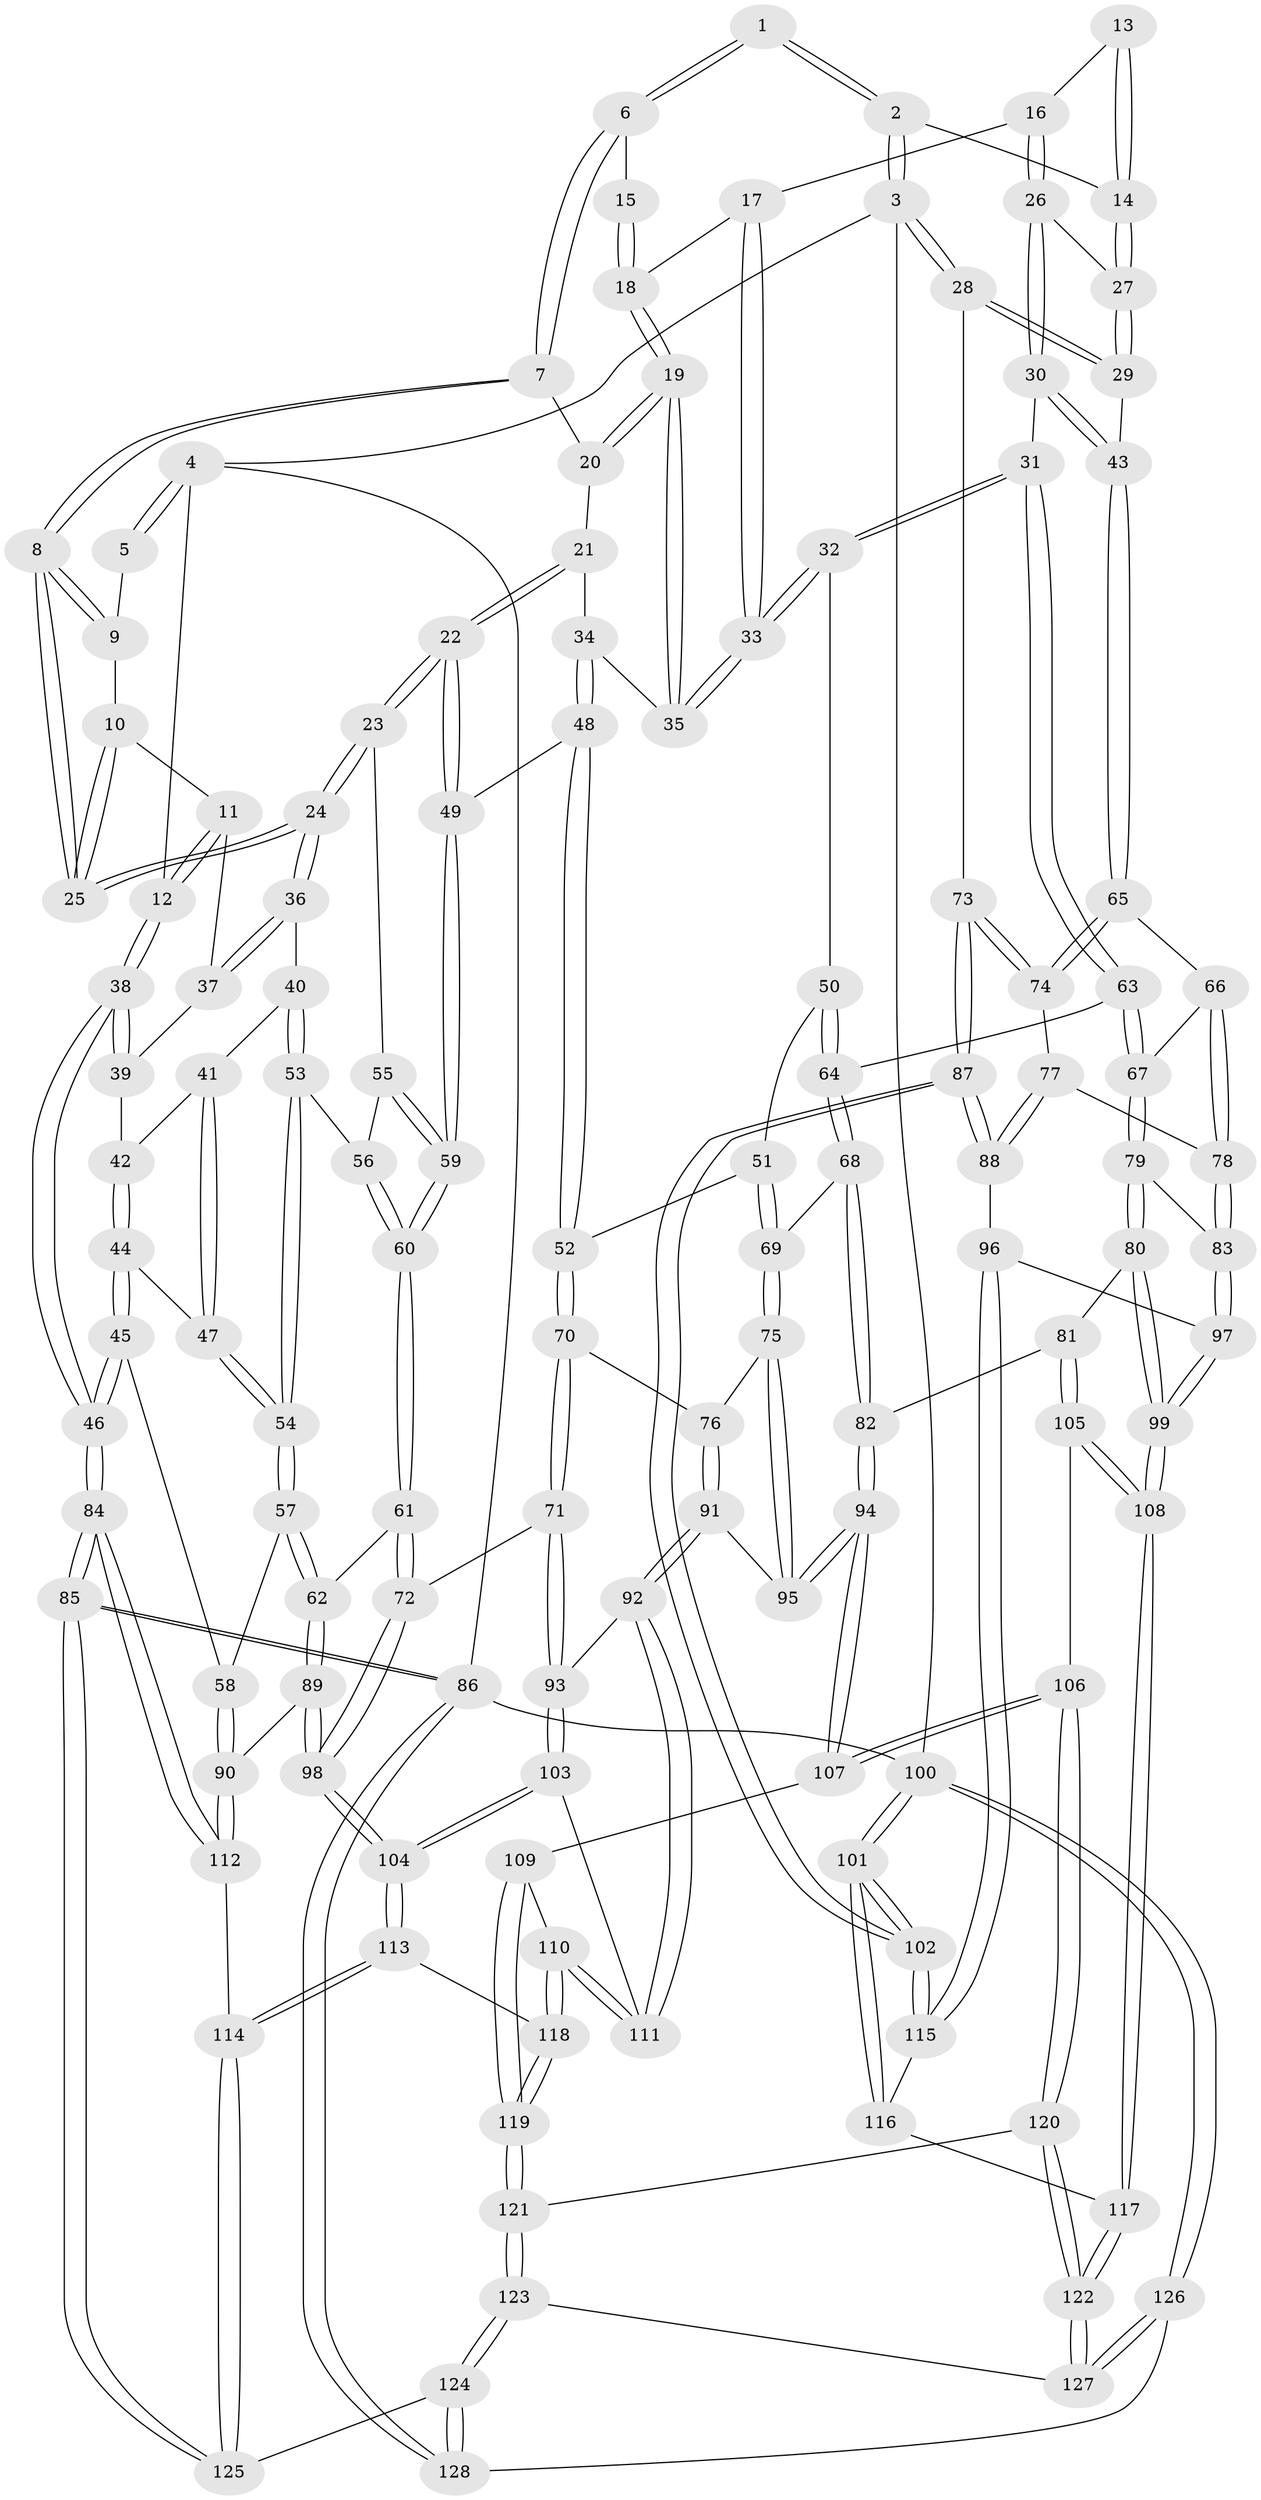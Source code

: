 // Generated by graph-tools (version 1.1) at 2025/11/02/27/25 16:11:53]
// undirected, 128 vertices, 317 edges
graph export_dot {
graph [start="1"]
  node [color=gray90,style=filled];
  1 [pos="+0.3601046905407177+0"];
  2 [pos="+0.8496063382152103+0"];
  3 [pos="+1+0"];
  4 [pos="+0+0"];
  5 [pos="+0.13873208023042696+0"];
  6 [pos="+0.3815540888259385+0"];
  7 [pos="+0.3566850675426069+0.04206519139341986"];
  8 [pos="+0.24420856802591254+0.1138801787401979"];
  9 [pos="+0.16007013572299592+0"];
  10 [pos="+0.14748288778207838+0.1120979288156398"];
  11 [pos="+0.12623071072798633+0.11909196672757012"];
  12 [pos="+0+0"];
  13 [pos="+0.5279475953226304+0.057349450661008855"];
  14 [pos="+0.8115137995828899+0"];
  15 [pos="+0.4646605408601992+0.04611869001824742"];
  16 [pos="+0.5459609574572857+0.10794240808470376"];
  17 [pos="+0.5409673377805699+0.12047510440452698"];
  18 [pos="+0.4738603948146741+0.1589817262157218"];
  19 [pos="+0.47318064386431186+0.16014057826909744"];
  20 [pos="+0.3627015870921733+0.06198913229396224"];
  21 [pos="+0.3692195699276767+0.11984945091513559"];
  22 [pos="+0.3028793689627838+0.26880011486605443"];
  23 [pos="+0.29487780691894955+0.2629021407145902"];
  24 [pos="+0.25865863270682254+0.22830294739235524"];
  25 [pos="+0.23293322845870104+0.13022995362470272"];
  26 [pos="+0.746312222572869+0.09590604296249125"];
  27 [pos="+0.7798716843612621+0.02865396868137284"];
  28 [pos="+1+0.209084355897415"];
  29 [pos="+0.9508849193335446+0.2179050703308293"];
  30 [pos="+0.7066070242092+0.23366300866477485"];
  31 [pos="+0.6794244018631802+0.25234574848387487"];
  32 [pos="+0.6169692916697764+0.24732997243576457"];
  33 [pos="+0.6156198819825905+0.2465899820867056"];
  34 [pos="+0.4570686714581798+0.2077670072980689"];
  35 [pos="+0.4607499457988129+0.20556236001561534"];
  36 [pos="+0.16591499344037622+0.24255817964198553"];
  37 [pos="+0.11682556080151173+0.1429614820788438"];
  38 [pos="+0+0.19905437366292503"];
  39 [pos="+0.0760508941844744+0.1922141094534456"];
  40 [pos="+0.16575904030705113+0.24264188991835375"];
  41 [pos="+0.11401188065266424+0.24352723456590106"];
  42 [pos="+0.09890694623505014+0.23460972613391332"];
  43 [pos="+0.8537235164040544+0.3309761208463442"];
  44 [pos="+0.041085686598352364+0.2794561979094042"];
  45 [pos="+0+0.3524585298216331"];
  46 [pos="+0+0.35055143890737445"];
  47 [pos="+0.10160736825168909+0.2938232212068884"];
  48 [pos="+0.3721702690889913+0.30319637478950073"];
  49 [pos="+0.32465681555980735+0.29528815522962265"];
  50 [pos="+0.5079281274604417+0.3369461030623518"];
  51 [pos="+0.4545966597171269+0.35013506297491664"];
  52 [pos="+0.4031114763398005+0.33638869154917644"];
  53 [pos="+0.14131468827847618+0.3259743417675206"];
  54 [pos="+0.11961459996734729+0.33700240105011964"];
  55 [pos="+0.15033379556216875+0.3268636233333051"];
  56 [pos="+0.14830811496994525+0.3269985366633904"];
  57 [pos="+0.07337344939875227+0.40880575763402555"];
  58 [pos="+0.014335168962947705+0.41713440346638114"];
  59 [pos="+0.2703776798939169+0.37064468629975067"];
  60 [pos="+0.23740053061882113+0.434069693578459"];
  61 [pos="+0.22445693115019585+0.46513162126050045"];
  62 [pos="+0.21028677483227629+0.46683980882223486"];
  63 [pos="+0.6561882146843735+0.3844418412618206"];
  64 [pos="+0.6061791871022904+0.41833959653152153"];
  65 [pos="+0.8539149063431837+0.3314817110701979"];
  66 [pos="+0.79785400767914+0.4065329608046827"];
  67 [pos="+0.7057956743323958+0.4355530354382268"];
  68 [pos="+0.5601121430633316+0.4796094408869858"];
  69 [pos="+0.5390773653727425+0.476339893776129"];
  70 [pos="+0.3987483173654894+0.472646848753687"];
  71 [pos="+0.292371731360807+0.528556019429356"];
  72 [pos="+0.28354193613256273+0.524303119328759"];
  73 [pos="+1+0.3963638007084918"];
  74 [pos="+0.8910521070181311+0.3669432766152449"];
  75 [pos="+0.4600689467634332+0.5062654639168805"];
  76 [pos="+0.4358933179110519+0.49556262156952113"];
  77 [pos="+0.8909121920231385+0.47285239666281"];
  78 [pos="+0.8106303633408799+0.5105233905299866"];
  79 [pos="+0.7257083971124584+0.5136340686128982"];
  80 [pos="+0.6675941423762526+0.558541870905536"];
  81 [pos="+0.6485119361662071+0.5577187044567585"];
  82 [pos="+0.5860856741908528+0.5302715652573264"];
  83 [pos="+0.7937214032944221+0.5304251163036545"];
  84 [pos="+0+0.7508470532277814"];
  85 [pos="+0+0.991104875445384"];
  86 [pos="+0+1"];
  87 [pos="+1+0.562647605285741"];
  88 [pos="+1+0.5637844041320437"];
  89 [pos="+0.11979366422458919+0.5799041061523751"];
  90 [pos="+0.07984399005359574+0.5864117578025319"];
  91 [pos="+0.38492530033497135+0.5801858274501986"];
  92 [pos="+0.34102987465290907+0.5881356514192584"];
  93 [pos="+0.31544069537785024+0.5727699689365452"];
  94 [pos="+0.5004739944229754+0.6632909352965584"];
  95 [pos="+0.45823098789525457+0.5842975106860107"];
  96 [pos="+0.8794409518476406+0.6286580787591041"];
  97 [pos="+0.8148082018934651+0.5831871954113662"];
  98 [pos="+0.1879333587093854+0.6387315112263026"];
  99 [pos="+0.7164679274037073+0.6647425004909082"];
  100 [pos="+1+1"];
  101 [pos="+1+1"];
  102 [pos="+1+0.7980845624569826"];
  103 [pos="+0.2687861467854906+0.6857364362943504"];
  104 [pos="+0.2129782336099127+0.7385425439177994"];
  105 [pos="+0.579631320179164+0.7226055083502886"];
  106 [pos="+0.5343890908485864+0.7082486569137276"];
  107 [pos="+0.49988143264946405+0.6932426954760769"];
  108 [pos="+0.6967454982342833+0.7962085230008153"];
  109 [pos="+0.48272140039512434+0.7013478521644033"];
  110 [pos="+0.4041170675406071+0.6870181729663244"];
  111 [pos="+0.3981621105008658+0.6824998335959962"];
  112 [pos="+0+0.708654619230011"];
  113 [pos="+0.1995893457524555+0.7843142632347084"];
  114 [pos="+0.19354086433188214+0.7900926044080502"];
  115 [pos="+0.8658218114404665+0.7045280217387935"];
  116 [pos="+0.7963093566615147+0.8031420229376343"];
  117 [pos="+0.7034518902181043+0.8068949039147408"];
  118 [pos="+0.3057135950835076+0.7858633882391388"];
  119 [pos="+0.4183564624842982+0.844537122150687"];
  120 [pos="+0.5091369412723104+0.8767081022438284"];
  121 [pos="+0.4292785636246895+0.8896047177257744"];
  122 [pos="+0.6679224062174164+0.8827664504980621"];
  123 [pos="+0.3949167369344398+0.9828444118791089"];
  124 [pos="+0.2989751834759019+1"];
  125 [pos="+0.19051088204453404+0.8963317034304205"];
  126 [pos="+0.7090644435611003+1"];
  127 [pos="+0.6646557467148654+0.9384631198584072"];
  128 [pos="+0.29822080003477597+1"];
  1 -- 2;
  1 -- 2;
  1 -- 6;
  1 -- 6;
  2 -- 3;
  2 -- 3;
  2 -- 14;
  3 -- 4;
  3 -- 28;
  3 -- 28;
  3 -- 100;
  4 -- 5;
  4 -- 5;
  4 -- 12;
  4 -- 86;
  5 -- 9;
  6 -- 7;
  6 -- 7;
  6 -- 15;
  7 -- 8;
  7 -- 8;
  7 -- 20;
  8 -- 9;
  8 -- 9;
  8 -- 25;
  8 -- 25;
  9 -- 10;
  10 -- 11;
  10 -- 25;
  10 -- 25;
  11 -- 12;
  11 -- 12;
  11 -- 37;
  12 -- 38;
  12 -- 38;
  13 -- 14;
  13 -- 14;
  13 -- 16;
  14 -- 27;
  14 -- 27;
  15 -- 18;
  15 -- 18;
  16 -- 17;
  16 -- 26;
  16 -- 26;
  17 -- 18;
  17 -- 33;
  17 -- 33;
  18 -- 19;
  18 -- 19;
  19 -- 20;
  19 -- 20;
  19 -- 35;
  19 -- 35;
  20 -- 21;
  21 -- 22;
  21 -- 22;
  21 -- 34;
  22 -- 23;
  22 -- 23;
  22 -- 49;
  22 -- 49;
  23 -- 24;
  23 -- 24;
  23 -- 55;
  24 -- 25;
  24 -- 25;
  24 -- 36;
  24 -- 36;
  26 -- 27;
  26 -- 30;
  26 -- 30;
  27 -- 29;
  27 -- 29;
  28 -- 29;
  28 -- 29;
  28 -- 73;
  29 -- 43;
  30 -- 31;
  30 -- 43;
  30 -- 43;
  31 -- 32;
  31 -- 32;
  31 -- 63;
  31 -- 63;
  32 -- 33;
  32 -- 33;
  32 -- 50;
  33 -- 35;
  33 -- 35;
  34 -- 35;
  34 -- 48;
  34 -- 48;
  36 -- 37;
  36 -- 37;
  36 -- 40;
  37 -- 39;
  38 -- 39;
  38 -- 39;
  38 -- 46;
  38 -- 46;
  39 -- 42;
  40 -- 41;
  40 -- 53;
  40 -- 53;
  41 -- 42;
  41 -- 47;
  41 -- 47;
  42 -- 44;
  42 -- 44;
  43 -- 65;
  43 -- 65;
  44 -- 45;
  44 -- 45;
  44 -- 47;
  45 -- 46;
  45 -- 46;
  45 -- 58;
  46 -- 84;
  46 -- 84;
  47 -- 54;
  47 -- 54;
  48 -- 49;
  48 -- 52;
  48 -- 52;
  49 -- 59;
  49 -- 59;
  50 -- 51;
  50 -- 64;
  50 -- 64;
  51 -- 52;
  51 -- 69;
  51 -- 69;
  52 -- 70;
  52 -- 70;
  53 -- 54;
  53 -- 54;
  53 -- 56;
  54 -- 57;
  54 -- 57;
  55 -- 56;
  55 -- 59;
  55 -- 59;
  56 -- 60;
  56 -- 60;
  57 -- 58;
  57 -- 62;
  57 -- 62;
  58 -- 90;
  58 -- 90;
  59 -- 60;
  59 -- 60;
  60 -- 61;
  60 -- 61;
  61 -- 62;
  61 -- 72;
  61 -- 72;
  62 -- 89;
  62 -- 89;
  63 -- 64;
  63 -- 67;
  63 -- 67;
  64 -- 68;
  64 -- 68;
  65 -- 66;
  65 -- 74;
  65 -- 74;
  66 -- 67;
  66 -- 78;
  66 -- 78;
  67 -- 79;
  67 -- 79;
  68 -- 69;
  68 -- 82;
  68 -- 82;
  69 -- 75;
  69 -- 75;
  70 -- 71;
  70 -- 71;
  70 -- 76;
  71 -- 72;
  71 -- 93;
  71 -- 93;
  72 -- 98;
  72 -- 98;
  73 -- 74;
  73 -- 74;
  73 -- 87;
  73 -- 87;
  74 -- 77;
  75 -- 76;
  75 -- 95;
  75 -- 95;
  76 -- 91;
  76 -- 91;
  77 -- 78;
  77 -- 88;
  77 -- 88;
  78 -- 83;
  78 -- 83;
  79 -- 80;
  79 -- 80;
  79 -- 83;
  80 -- 81;
  80 -- 99;
  80 -- 99;
  81 -- 82;
  81 -- 105;
  81 -- 105;
  82 -- 94;
  82 -- 94;
  83 -- 97;
  83 -- 97;
  84 -- 85;
  84 -- 85;
  84 -- 112;
  84 -- 112;
  85 -- 86;
  85 -- 86;
  85 -- 125;
  85 -- 125;
  86 -- 128;
  86 -- 128;
  86 -- 100;
  87 -- 88;
  87 -- 88;
  87 -- 102;
  87 -- 102;
  88 -- 96;
  89 -- 90;
  89 -- 98;
  89 -- 98;
  90 -- 112;
  90 -- 112;
  91 -- 92;
  91 -- 92;
  91 -- 95;
  92 -- 93;
  92 -- 111;
  92 -- 111;
  93 -- 103;
  93 -- 103;
  94 -- 95;
  94 -- 95;
  94 -- 107;
  94 -- 107;
  96 -- 97;
  96 -- 115;
  96 -- 115;
  97 -- 99;
  97 -- 99;
  98 -- 104;
  98 -- 104;
  99 -- 108;
  99 -- 108;
  100 -- 101;
  100 -- 101;
  100 -- 126;
  100 -- 126;
  101 -- 102;
  101 -- 102;
  101 -- 116;
  101 -- 116;
  102 -- 115;
  102 -- 115;
  103 -- 104;
  103 -- 104;
  103 -- 111;
  104 -- 113;
  104 -- 113;
  105 -- 106;
  105 -- 108;
  105 -- 108;
  106 -- 107;
  106 -- 107;
  106 -- 120;
  106 -- 120;
  107 -- 109;
  108 -- 117;
  108 -- 117;
  109 -- 110;
  109 -- 119;
  109 -- 119;
  110 -- 111;
  110 -- 111;
  110 -- 118;
  110 -- 118;
  112 -- 114;
  113 -- 114;
  113 -- 114;
  113 -- 118;
  114 -- 125;
  114 -- 125;
  115 -- 116;
  116 -- 117;
  117 -- 122;
  117 -- 122;
  118 -- 119;
  118 -- 119;
  119 -- 121;
  119 -- 121;
  120 -- 121;
  120 -- 122;
  120 -- 122;
  121 -- 123;
  121 -- 123;
  122 -- 127;
  122 -- 127;
  123 -- 124;
  123 -- 124;
  123 -- 127;
  124 -- 125;
  124 -- 128;
  124 -- 128;
  126 -- 127;
  126 -- 127;
  126 -- 128;
}
